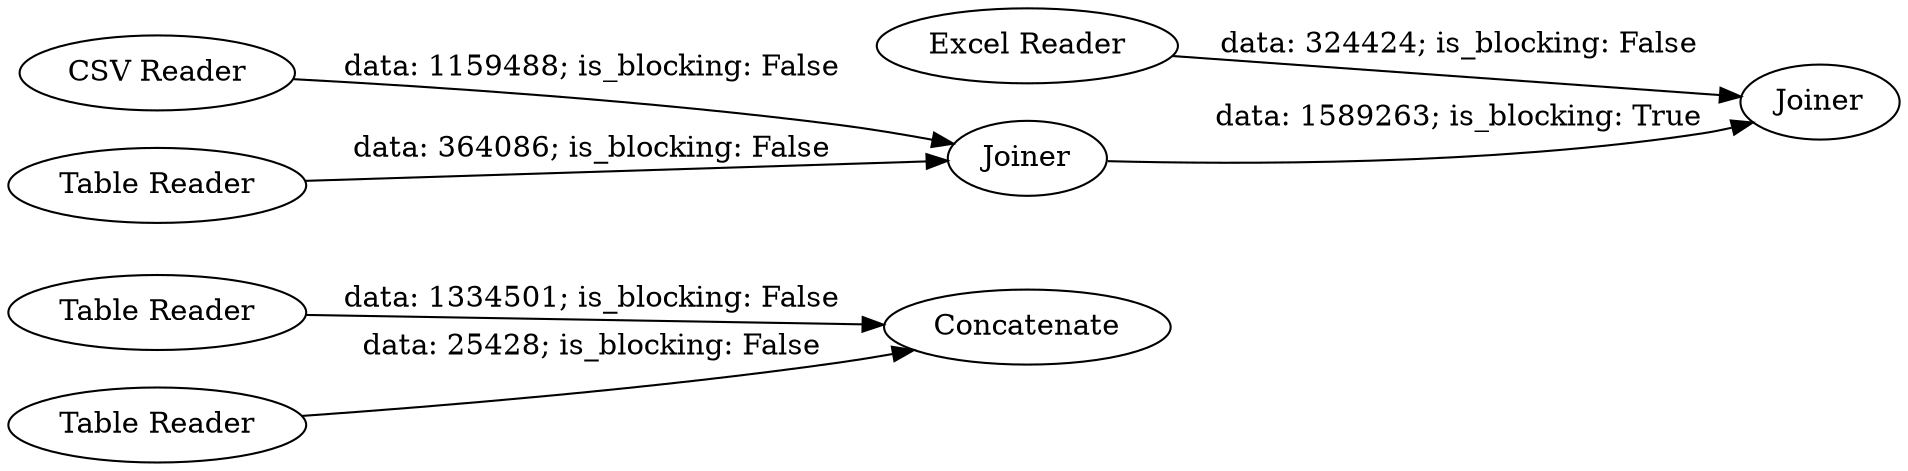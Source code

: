 digraph {
	"8115894649791299926_32" [label="Table Reader"]
	"8115894649791299926_19" [label="Excel Reader"]
	"8115894649791299926_30" [label="CSV Reader"]
	"8115894649791299926_34" [label=Joiner]
	"8115894649791299926_35" [label=Joiner]
	"8115894649791299926_36" [label=Concatenate]
	"8115894649791299926_33" [label="Table Reader"]
	"8115894649791299926_31" [label="Table Reader"]
	"8115894649791299926_32" -> "8115894649791299926_36" [label="data: 1334501; is_blocking: False"]
	"8115894649791299926_33" -> "8115894649791299926_36" [label="data: 25428; is_blocking: False"]
	"8115894649791299926_19" -> "8115894649791299926_35" [label="data: 324424; is_blocking: False"]
	"8115894649791299926_30" -> "8115894649791299926_34" [label="data: 1159488; is_blocking: False"]
	"8115894649791299926_34" -> "8115894649791299926_35" [label="data: 1589263; is_blocking: True"]
	"8115894649791299926_31" -> "8115894649791299926_34" [label="data: 364086; is_blocking: False"]
	rankdir=LR
}
